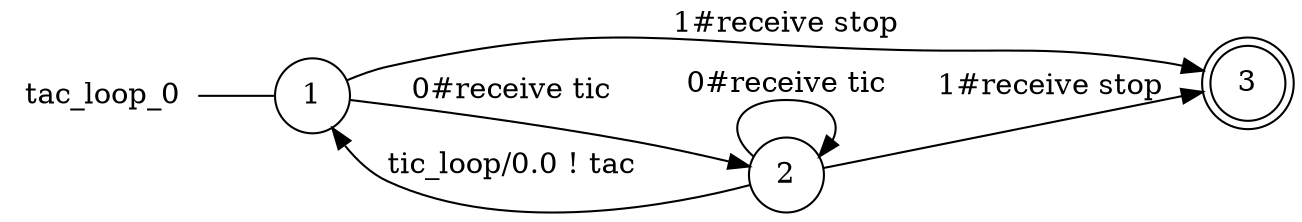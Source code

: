digraph tac_loop_0 {
	rankdir="LR";
	n_0 [label="tac_loop_0", shape="plaintext"];
	n_1 [id="1", shape=circle, label="1"];
	n_0 -> n_1 [arrowhead=none];
	n_2 [id="4", shape=doublecircle, label="3"];
	n_3 [id="3", shape=circle, label="2"];

	n_1 -> n_2 [id="[$e|6]", label="1#receive stop"];
	n_3 -> n_3 [id="[$e|4]", label="0#receive tic"];
	n_1 -> n_3 [id="[$e|5]", label="0#receive tic"];
	n_3 -> n_1 [id="[$e|7]", label="tic_loop/0.0 ! tac"];
	n_3 -> n_2 [id="[$e|2]", label="1#receive stop"];
}
